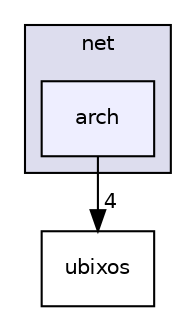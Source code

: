 digraph "C:/Dev/git/UbixOS/sys/include/net/arch" {
  compound=true
  node [ fontsize="10", fontname="Helvetica"];
  edge [ labelfontsize="10", labelfontname="Helvetica"];
  subgraph clusterdir_8a452844cab5a537277ef786999bc939 {
    graph [ bgcolor="#ddddee", pencolor="black", label="net" fontname="Helvetica", fontsize="10", URL="dir_8a452844cab5a537277ef786999bc939.html"]
  dir_f02a5ff2eb833a3d60b98d8b91a8899f [shape=box, label="arch", style="filled", fillcolor="#eeeeff", pencolor="black", URL="dir_f02a5ff2eb833a3d60b98d8b91a8899f.html"];
  }
  dir_d779ef6b0dc4390059bcb3cfc53f8e8b [shape=box label="ubixos" URL="dir_d779ef6b0dc4390059bcb3cfc53f8e8b.html"];
  dir_f02a5ff2eb833a3d60b98d8b91a8899f->dir_d779ef6b0dc4390059bcb3cfc53f8e8b [headlabel="4", labeldistance=1.5 headhref="dir_000032_000038.html"];
}
